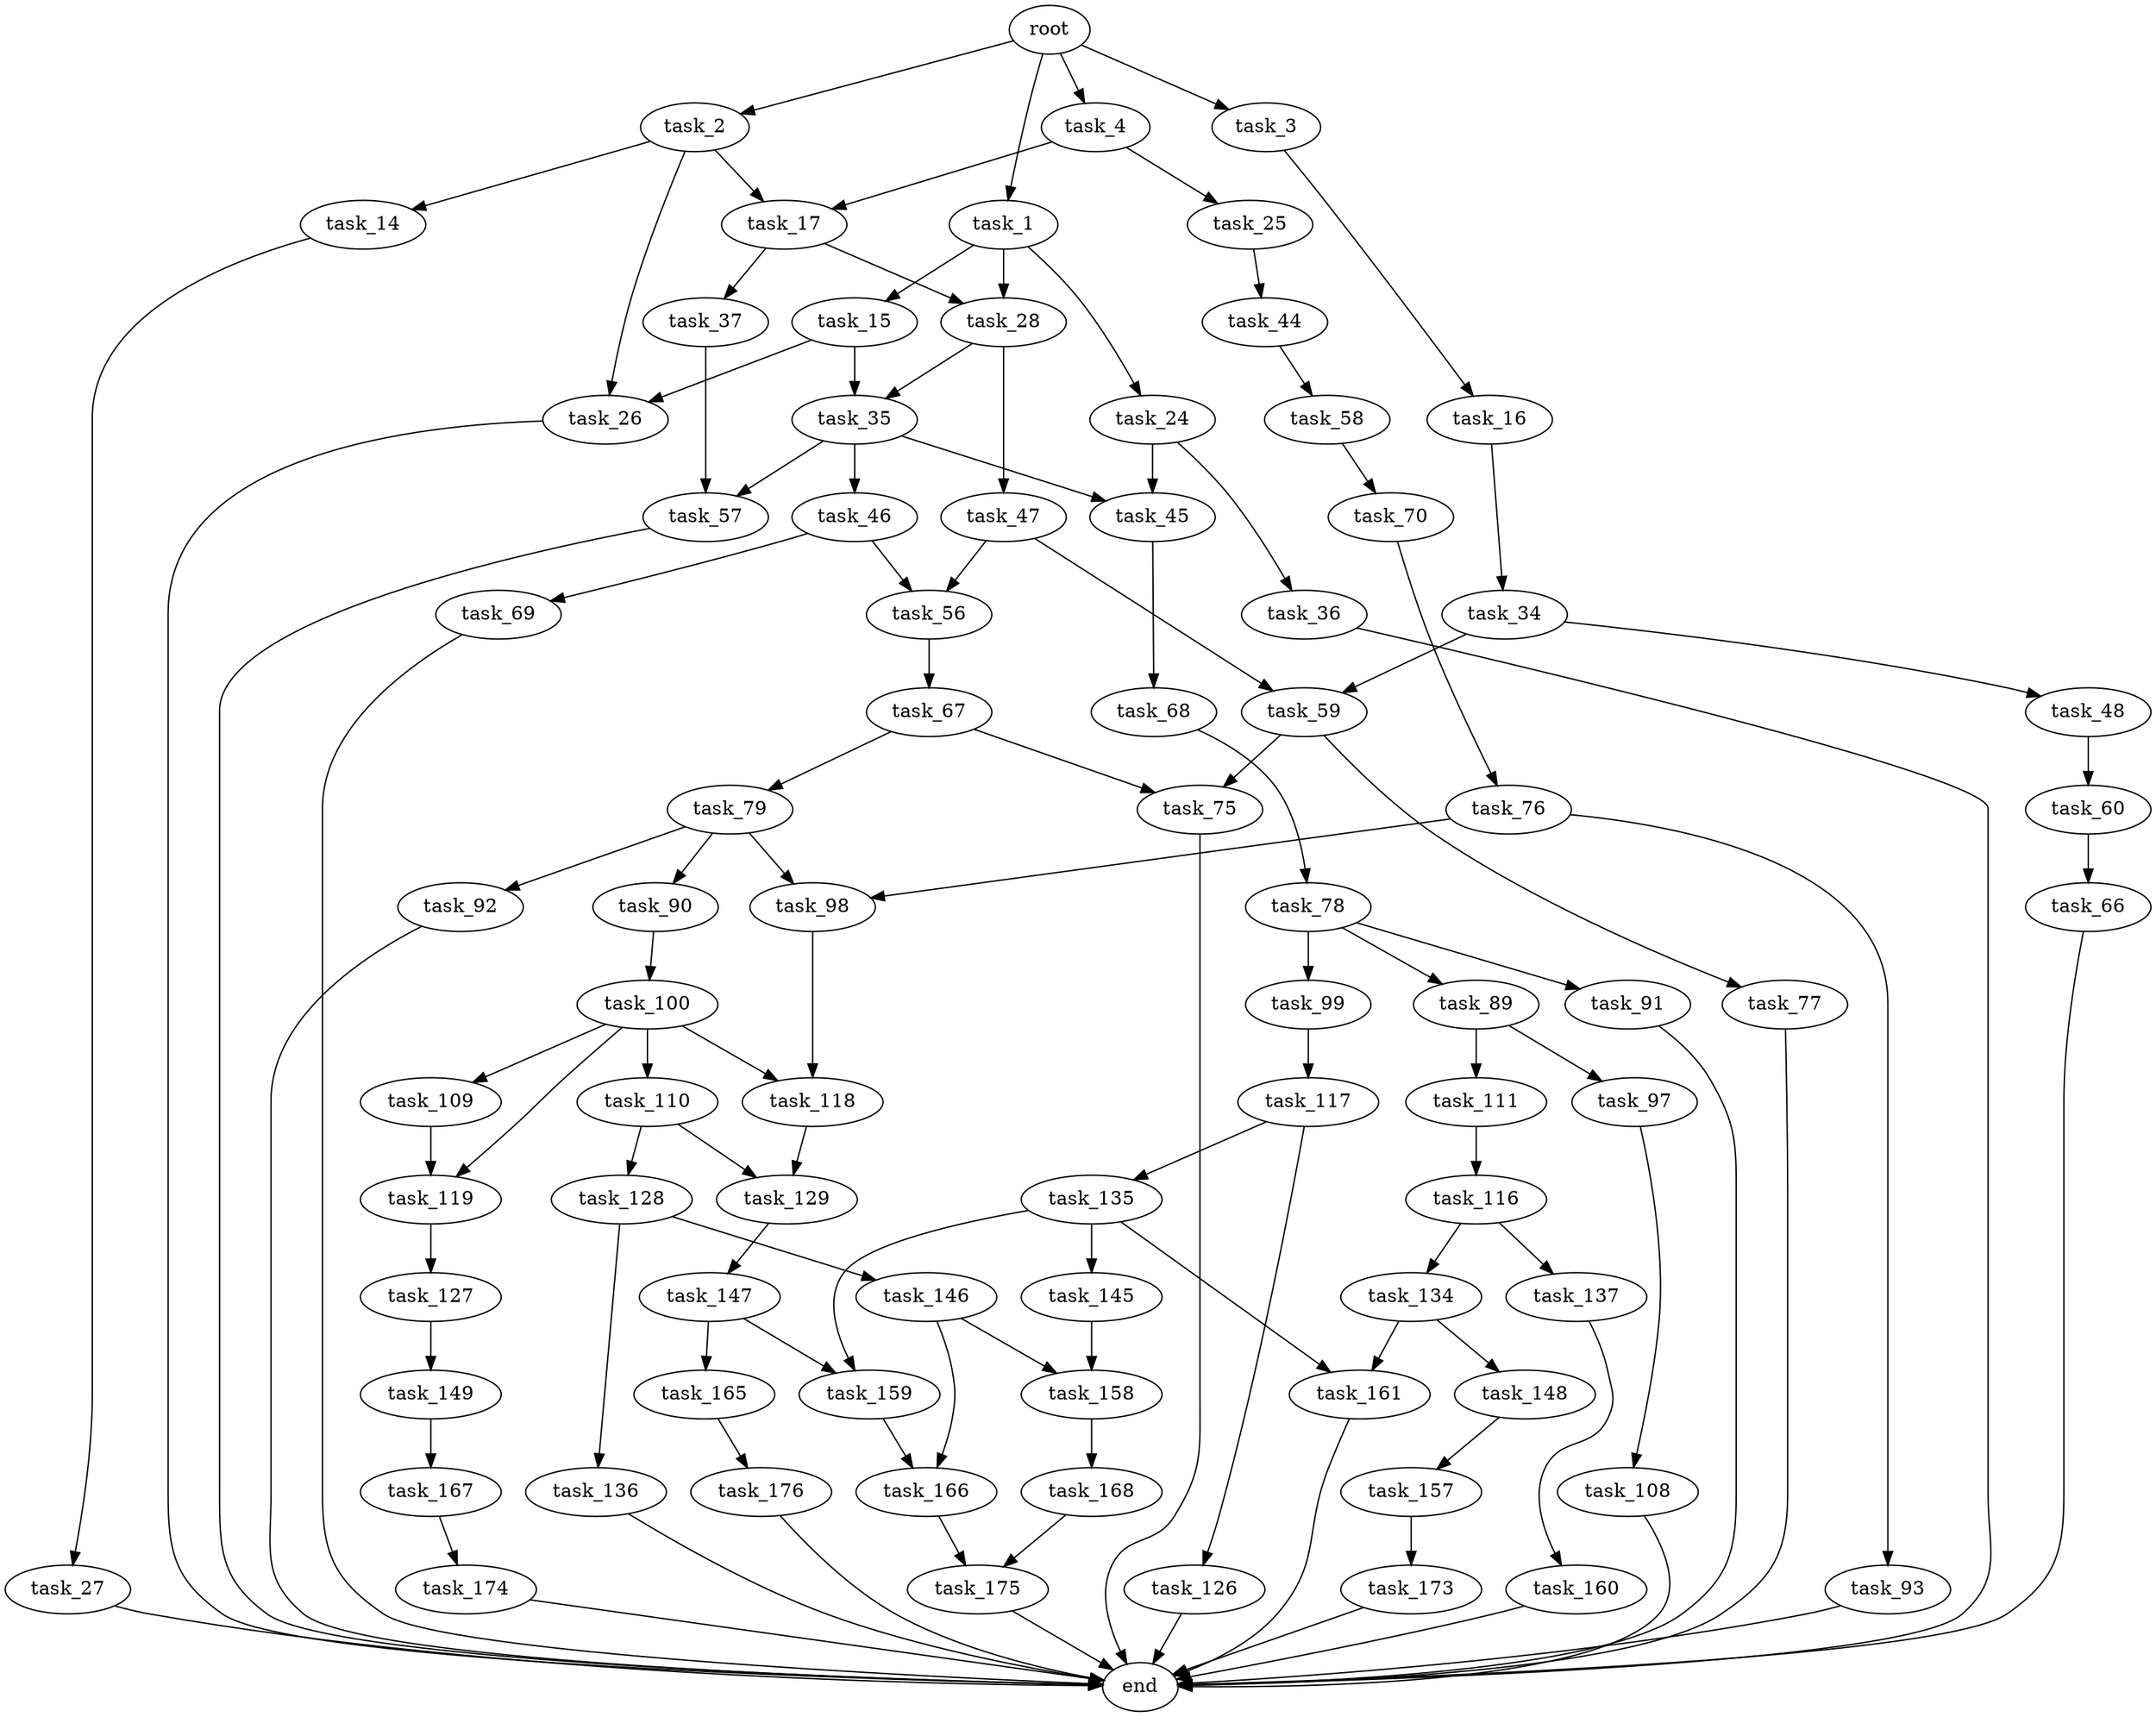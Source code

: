 digraph G {
  root [size="0.000000"];
  task_1 [size="121122727571.000000"];
  task_2 [size="6215810055.000000"];
  task_3 [size="134217728000.000000"];
  task_4 [size="231928233984.000000"];
  task_14 [size="133705536872.000000"];
  task_15 [size="30820307992.000000"];
  task_16 [size="312422095639.000000"];
  task_17 [size="69405451383.000000"];
  task_24 [size="923311627834.000000"];
  task_25 [size="4223952854.000000"];
  task_26 [size="284339692185.000000"];
  task_27 [size="17862994144.000000"];
  task_28 [size="26754660623.000000"];
  task_34 [size="43184547808.000000"];
  task_35 [size="56712896503.000000"];
  task_36 [size="258865395052.000000"];
  task_37 [size="231928233984.000000"];
  task_44 [size="782757789696.000000"];
  task_45 [size="28991029248.000000"];
  task_46 [size="3510485284.000000"];
  task_47 [size="2032152445.000000"];
  task_48 [size="8589934592.000000"];
  task_56 [size="368293445632.000000"];
  task_57 [size="265708620936.000000"];
  task_58 [size="17620753088.000000"];
  task_59 [size="134217728000.000000"];
  task_60 [size="1089226662784.000000"];
  task_66 [size="183894151931.000000"];
  task_67 [size="2701206191.000000"];
  task_68 [size="68719476736.000000"];
  task_69 [size="7732058861.000000"];
  task_70 [size="411725383598.000000"];
  task_75 [size="28991029248.000000"];
  task_76 [size="231928233984.000000"];
  task_77 [size="231928233984.000000"];
  task_78 [size="8589934592.000000"];
  task_79 [size="299324417985.000000"];
  task_89 [size="12718641062.000000"];
  task_90 [size="20665328697.000000"];
  task_91 [size="822822389383.000000"];
  task_92 [size="8589934592.000000"];
  task_93 [size="30828633996.000000"];
  task_97 [size="399625985396.000000"];
  task_98 [size="8699336425.000000"];
  task_99 [size="1502182348.000000"];
  task_100 [size="11484039995.000000"];
  task_108 [size="1073741824000.000000"];
  task_109 [size="1914670103.000000"];
  task_110 [size="100840562081.000000"];
  task_111 [size="782757789696.000000"];
  task_116 [size="1073741824000.000000"];
  task_117 [size="28991029248.000000"];
  task_118 [size="264832412714.000000"];
  task_119 [size="67802077508.000000"];
  task_126 [size="28991029248.000000"];
  task_127 [size="25729227316.000000"];
  task_128 [size="782757789696.000000"];
  task_129 [size="326275779182.000000"];
  task_134 [size="368293445632.000000"];
  task_135 [size="368293445632.000000"];
  task_136 [size="45014661541.000000"];
  task_137 [size="12027534720.000000"];
  task_145 [size="8589934592.000000"];
  task_146 [size="231928233984.000000"];
  task_147 [size="90187096349.000000"];
  task_148 [size="165603653351.000000"];
  task_149 [size="37747282633.000000"];
  task_157 [size="1371732569742.000000"];
  task_158 [size="68719476736.000000"];
  task_159 [size="134217728000.000000"];
  task_160 [size="8589934592.000000"];
  task_161 [size="72682052063.000000"];
  task_165 [size="2631748934.000000"];
  task_166 [size="410309172324.000000"];
  task_167 [size="231928233984.000000"];
  task_168 [size="549755813888.000000"];
  task_173 [size="1713537609.000000"];
  task_174 [size="267077789444.000000"];
  task_175 [size="199495491436.000000"];
  task_176 [size="8177999452.000000"];
  end [size="0.000000"];

  root -> task_1 [size="1.000000"];
  root -> task_2 [size="1.000000"];
  root -> task_3 [size="1.000000"];
  root -> task_4 [size="1.000000"];
  task_1 -> task_15 [size="134217728.000000"];
  task_1 -> task_24 [size="134217728.000000"];
  task_1 -> task_28 [size="134217728.000000"];
  task_2 -> task_14 [size="536870912.000000"];
  task_2 -> task_17 [size="536870912.000000"];
  task_2 -> task_26 [size="536870912.000000"];
  task_3 -> task_16 [size="209715200.000000"];
  task_4 -> task_17 [size="301989888.000000"];
  task_4 -> task_25 [size="301989888.000000"];
  task_14 -> task_27 [size="134217728.000000"];
  task_15 -> task_26 [size="679477248.000000"];
  task_15 -> task_35 [size="679477248.000000"];
  task_16 -> task_34 [size="411041792.000000"];
  task_17 -> task_28 [size="75497472.000000"];
  task_17 -> task_37 [size="75497472.000000"];
  task_24 -> task_36 [size="838860800.000000"];
  task_24 -> task_45 [size="838860800.000000"];
  task_25 -> task_44 [size="301989888.000000"];
  task_26 -> end [size="1.000000"];
  task_27 -> end [size="1.000000"];
  task_28 -> task_35 [size="679477248.000000"];
  task_28 -> task_47 [size="679477248.000000"];
  task_34 -> task_48 [size="75497472.000000"];
  task_34 -> task_59 [size="75497472.000000"];
  task_35 -> task_45 [size="134217728.000000"];
  task_35 -> task_46 [size="134217728.000000"];
  task_35 -> task_57 [size="134217728.000000"];
  task_36 -> end [size="1.000000"];
  task_37 -> task_57 [size="301989888.000000"];
  task_44 -> task_58 [size="679477248.000000"];
  task_45 -> task_68 [size="75497472.000000"];
  task_46 -> task_56 [size="134217728.000000"];
  task_46 -> task_69 [size="134217728.000000"];
  task_47 -> task_56 [size="75497472.000000"];
  task_47 -> task_59 [size="75497472.000000"];
  task_48 -> task_60 [size="33554432.000000"];
  task_56 -> task_67 [size="411041792.000000"];
  task_57 -> end [size="1.000000"];
  task_58 -> task_70 [size="301989888.000000"];
  task_59 -> task_75 [size="209715200.000000"];
  task_59 -> task_77 [size="209715200.000000"];
  task_60 -> task_66 [size="679477248.000000"];
  task_66 -> end [size="1.000000"];
  task_67 -> task_75 [size="75497472.000000"];
  task_67 -> task_79 [size="75497472.000000"];
  task_68 -> task_78 [size="134217728.000000"];
  task_69 -> end [size="1.000000"];
  task_70 -> task_76 [size="411041792.000000"];
  task_75 -> end [size="1.000000"];
  task_76 -> task_93 [size="301989888.000000"];
  task_76 -> task_98 [size="301989888.000000"];
  task_77 -> end [size="1.000000"];
  task_78 -> task_89 [size="33554432.000000"];
  task_78 -> task_91 [size="33554432.000000"];
  task_78 -> task_99 [size="33554432.000000"];
  task_79 -> task_90 [size="301989888.000000"];
  task_79 -> task_92 [size="301989888.000000"];
  task_79 -> task_98 [size="301989888.000000"];
  task_89 -> task_97 [size="838860800.000000"];
  task_89 -> task_111 [size="838860800.000000"];
  task_90 -> task_100 [size="679477248.000000"];
  task_91 -> end [size="1.000000"];
  task_92 -> end [size="1.000000"];
  task_93 -> end [size="1.000000"];
  task_97 -> task_108 [size="301989888.000000"];
  task_98 -> task_118 [size="209715200.000000"];
  task_99 -> task_117 [size="33554432.000000"];
  task_100 -> task_109 [size="536870912.000000"];
  task_100 -> task_110 [size="536870912.000000"];
  task_100 -> task_118 [size="536870912.000000"];
  task_100 -> task_119 [size="536870912.000000"];
  task_108 -> end [size="1.000000"];
  task_109 -> task_119 [size="134217728.000000"];
  task_110 -> task_128 [size="75497472.000000"];
  task_110 -> task_129 [size="75497472.000000"];
  task_111 -> task_116 [size="679477248.000000"];
  task_116 -> task_134 [size="838860800.000000"];
  task_116 -> task_137 [size="838860800.000000"];
  task_117 -> task_126 [size="75497472.000000"];
  task_117 -> task_135 [size="75497472.000000"];
  task_118 -> task_129 [size="209715200.000000"];
  task_119 -> task_127 [size="75497472.000000"];
  task_126 -> end [size="1.000000"];
  task_127 -> task_149 [size="411041792.000000"];
  task_128 -> task_136 [size="679477248.000000"];
  task_128 -> task_146 [size="679477248.000000"];
  task_129 -> task_147 [size="838860800.000000"];
  task_134 -> task_148 [size="411041792.000000"];
  task_134 -> task_161 [size="411041792.000000"];
  task_135 -> task_145 [size="411041792.000000"];
  task_135 -> task_159 [size="411041792.000000"];
  task_135 -> task_161 [size="411041792.000000"];
  task_136 -> end [size="1.000000"];
  task_137 -> task_160 [size="411041792.000000"];
  task_145 -> task_158 [size="33554432.000000"];
  task_146 -> task_158 [size="301989888.000000"];
  task_146 -> task_166 [size="301989888.000000"];
  task_147 -> task_159 [size="134217728.000000"];
  task_147 -> task_165 [size="134217728.000000"];
  task_148 -> task_157 [size="209715200.000000"];
  task_149 -> task_167 [size="679477248.000000"];
  task_157 -> task_173 [size="838860800.000000"];
  task_158 -> task_168 [size="134217728.000000"];
  task_159 -> task_166 [size="209715200.000000"];
  task_160 -> end [size="1.000000"];
  task_161 -> end [size="1.000000"];
  task_165 -> task_176 [size="301989888.000000"];
  task_166 -> task_175 [size="679477248.000000"];
  task_167 -> task_174 [size="301989888.000000"];
  task_168 -> task_175 [size="536870912.000000"];
  task_173 -> end [size="1.000000"];
  task_174 -> end [size="1.000000"];
  task_175 -> end [size="1.000000"];
  task_176 -> end [size="1.000000"];
}
